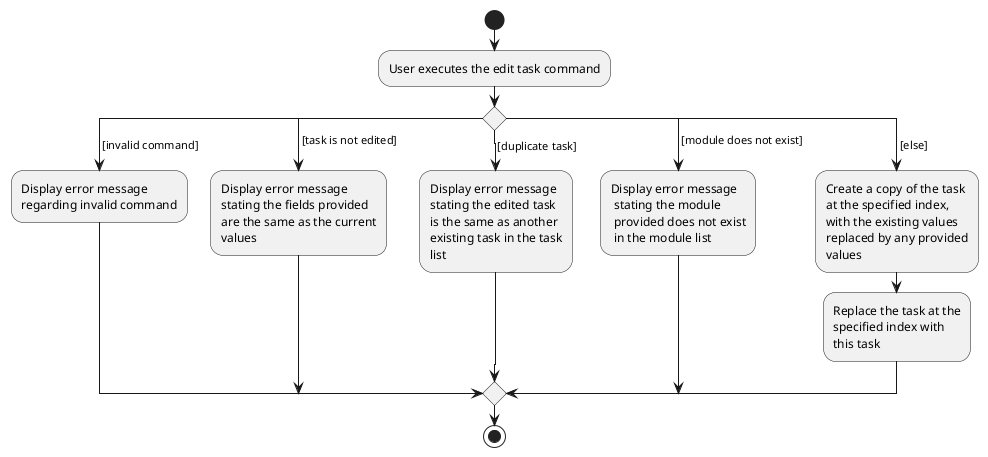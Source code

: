 @startuml
start
:User executes the edit task command;
switch ()
case ( [invalid command] )
  :Display error message
  regarding invalid command;
case ( [task is not edited] )
  :Display error message
  stating the fields provided
  are the same as the current
  values;
case ( [duplicate task] )
  :Display error message
  stating the edited task
  is the same as another
  existing task in the task
  list;
case ( [module does not exist] )
  :Display error message
   stating the module
   provided does not exist
   in the module list;
case ( [else] )
  :Create a copy of the task
  at the specified index,
  with the existing values
  replaced by any provided
  values;
  :Replace the task at the
  specified index with
  this task;
endswitch
stop
@enduml